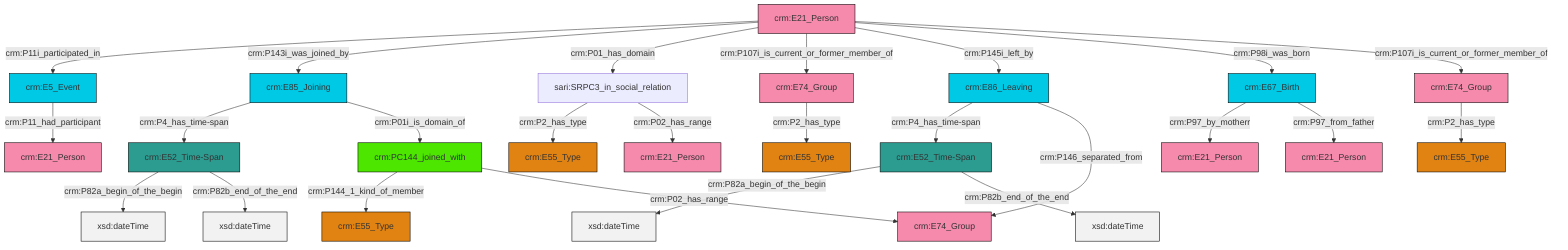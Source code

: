 graph TD
classDef Literal fill:#f2f2f2,stroke:#000000;
classDef CRM_Entity fill:#FFFFFF,stroke:#000000;
classDef Temporal_Entity fill:#00C9E6, stroke:#000000;
classDef Type fill:#E18312, stroke:#000000;
classDef Time-Span fill:#2C9C91, stroke:#000000;
classDef Appellation fill:#FFEB7F, stroke:#000000;
classDef Place fill:#008836, stroke:#000000;
classDef Persistent_Item fill:#B266B2, stroke:#000000;
classDef Conceptual_Object fill:#FFD700, stroke:#000000;
classDef Physical_Thing fill:#D2B48C, stroke:#000000;
classDef Actor fill:#f58aad, stroke:#000000;
classDef PC_Classes fill:#4ce600, stroke:#000000;
classDef Multi fill:#cccccc,stroke:#000000;

2["crm:E74_Group"]:::Actor -->|crm:P2_has_type| 3["crm:E55_Type"]:::Type
11["crm:E21_Person"]:::Actor -->|crm:P11i_participated_in| 12["crm:E5_Event"]:::Temporal_Entity
12["crm:E5_Event"]:::Temporal_Entity -->|crm:P11_had_participant| 13["crm:E21_Person"]:::Actor
6["crm:E86_Leaving"]:::Temporal_Entity -->|crm:P4_has_time-span| 23["crm:E52_Time-Span"]:::Time-Span
11["crm:E21_Person"]:::Actor -->|crm:P143i_was_joined_by| 28["crm:E85_Joining"]:::Temporal_Entity
9["crm:E52_Time-Span"]:::Time-Span -->|crm:P82a_begin_of_the_begin| 30[xsd:dateTime]:::Literal
20["crm:E67_Birth"]:::Temporal_Entity -->|crm:P97_by_motherr| 31["crm:E21_Person"]:::Actor
26["crm:PC144_joined_with"]:::PC_Classes -->|crm:P144_1_kind_of_member| 4["crm:E55_Type"]:::Type
11["crm:E21_Person"]:::Actor -->|crm:P01_has_domain| 16["sari:SRPC3_in_social_relation"]:::Default
9["crm:E52_Time-Span"]:::Time-Span -->|crm:P82b_end_of_the_end| 32[xsd:dateTime]:::Literal
28["crm:E85_Joining"]:::Temporal_Entity -->|crm:P4_has_time-span| 9["crm:E52_Time-Span"]:::Time-Span
20["crm:E67_Birth"]:::Temporal_Entity -->|crm:P97_from_father| 24["crm:E21_Person"]:::Actor
16["sari:SRPC3_in_social_relation"]:::Default -->|crm:P2_has_type| 18["crm:E55_Type"]:::Type
11["crm:E21_Person"]:::Actor -->|crm:P107i_is_current_or_former_member_of| 2["crm:E74_Group"]:::Actor
16["sari:SRPC3_in_social_relation"]:::Default -->|crm:P02_has_range| 35["crm:E21_Person"]:::Actor
37["crm:E74_Group"]:::Actor -->|crm:P2_has_type| 0["crm:E55_Type"]:::Type
11["crm:E21_Person"]:::Actor -->|crm:P145i_left_by| 6["crm:E86_Leaving"]:::Temporal_Entity
23["crm:E52_Time-Span"]:::Time-Span -->|crm:P82a_begin_of_the_begin| 41[xsd:dateTime]:::Literal
11["crm:E21_Person"]:::Actor -->|crm:P98i_was_born| 20["crm:E67_Birth"]:::Temporal_Entity
6["crm:E86_Leaving"]:::Temporal_Entity -->|crm:P146_separated_from| 43["crm:E74_Group"]:::Actor
26["crm:PC144_joined_with"]:::PC_Classes -->|crm:P02_has_range| 43["crm:E74_Group"]:::Actor
23["crm:E52_Time-Span"]:::Time-Span -->|crm:P82b_end_of_the_end| 45[xsd:dateTime]:::Literal
28["crm:E85_Joining"]:::Temporal_Entity -->|crm:P01i_is_domain_of| 26["crm:PC144_joined_with"]:::PC_Classes
11["crm:E21_Person"]:::Actor -->|crm:P107i_is_current_or_former_member_of| 37["crm:E74_Group"]:::Actor